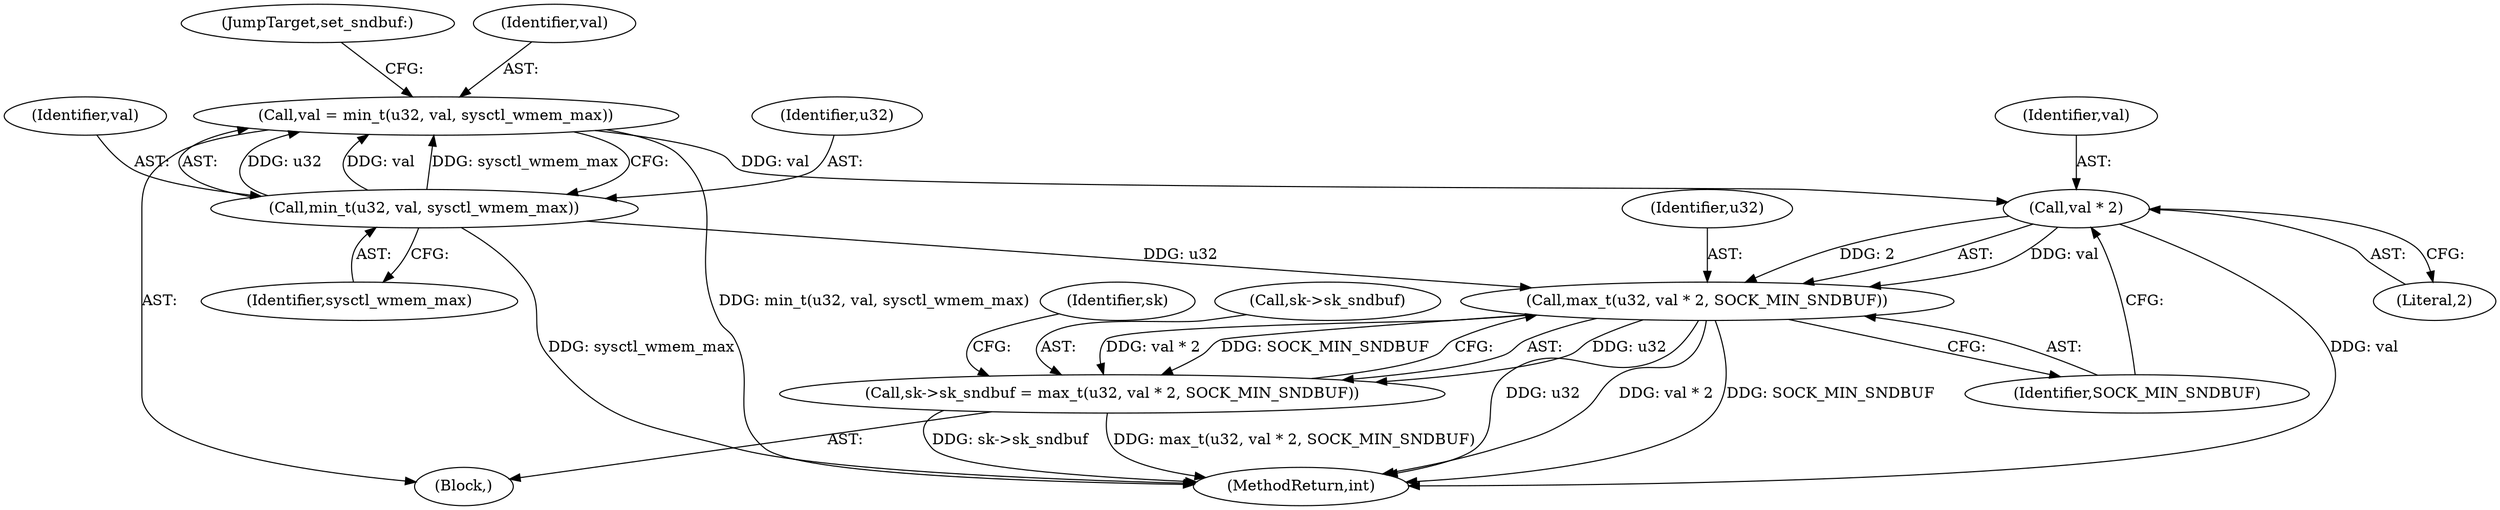 digraph "1_linux_b98b0bc8c431e3ceb4b26b0dfc8db509518fb290@del" {
"1000238" [label="(Call,val * 2)"];
"1000220" [label="(Call,val = min_t(u32, val, sysctl_wmem_max))"];
"1000222" [label="(Call,min_t(u32, val, sysctl_wmem_max))"];
"1000236" [label="(Call,max_t(u32, val * 2, SOCK_MIN_SNDBUF))"];
"1000232" [label="(Call,sk->sk_sndbuf = max_t(u32, val * 2, SOCK_MIN_SNDBUF))"];
"1000224" [label="(Identifier,val)"];
"1000225" [label="(Identifier,sysctl_wmem_max)"];
"1000232" [label="(Call,sk->sk_sndbuf = max_t(u32, val * 2, SOCK_MIN_SNDBUF))"];
"1000241" [label="(Identifier,SOCK_MIN_SNDBUF)"];
"1000237" [label="(Identifier,u32)"];
"1000220" [label="(Call,val = min_t(u32, val, sysctl_wmem_max))"];
"1000163" [label="(Block,)"];
"1000226" [label="(JumpTarget,set_sndbuf:)"];
"1000223" [label="(Identifier,u32)"];
"1000222" [label="(Call,min_t(u32, val, sysctl_wmem_max))"];
"1000240" [label="(Literal,2)"];
"1000239" [label="(Identifier,val)"];
"1000233" [label="(Call,sk->sk_sndbuf)"];
"1000243" [label="(Identifier,sk)"];
"1000221" [label="(Identifier,val)"];
"1000238" [label="(Call,val * 2)"];
"1000890" [label="(MethodReturn,int)"];
"1000236" [label="(Call,max_t(u32, val * 2, SOCK_MIN_SNDBUF))"];
"1000238" -> "1000236"  [label="AST: "];
"1000238" -> "1000240"  [label="CFG: "];
"1000239" -> "1000238"  [label="AST: "];
"1000240" -> "1000238"  [label="AST: "];
"1000241" -> "1000238"  [label="CFG: "];
"1000238" -> "1000890"  [label="DDG: val"];
"1000238" -> "1000236"  [label="DDG: val"];
"1000238" -> "1000236"  [label="DDG: 2"];
"1000220" -> "1000238"  [label="DDG: val"];
"1000220" -> "1000163"  [label="AST: "];
"1000220" -> "1000222"  [label="CFG: "];
"1000221" -> "1000220"  [label="AST: "];
"1000222" -> "1000220"  [label="AST: "];
"1000226" -> "1000220"  [label="CFG: "];
"1000220" -> "1000890"  [label="DDG: min_t(u32, val, sysctl_wmem_max)"];
"1000222" -> "1000220"  [label="DDG: u32"];
"1000222" -> "1000220"  [label="DDG: val"];
"1000222" -> "1000220"  [label="DDG: sysctl_wmem_max"];
"1000222" -> "1000225"  [label="CFG: "];
"1000223" -> "1000222"  [label="AST: "];
"1000224" -> "1000222"  [label="AST: "];
"1000225" -> "1000222"  [label="AST: "];
"1000222" -> "1000890"  [label="DDG: sysctl_wmem_max"];
"1000222" -> "1000236"  [label="DDG: u32"];
"1000236" -> "1000232"  [label="AST: "];
"1000236" -> "1000241"  [label="CFG: "];
"1000237" -> "1000236"  [label="AST: "];
"1000241" -> "1000236"  [label="AST: "];
"1000232" -> "1000236"  [label="CFG: "];
"1000236" -> "1000890"  [label="DDG: u32"];
"1000236" -> "1000890"  [label="DDG: val * 2"];
"1000236" -> "1000890"  [label="DDG: SOCK_MIN_SNDBUF"];
"1000236" -> "1000232"  [label="DDG: u32"];
"1000236" -> "1000232"  [label="DDG: val * 2"];
"1000236" -> "1000232"  [label="DDG: SOCK_MIN_SNDBUF"];
"1000232" -> "1000163"  [label="AST: "];
"1000233" -> "1000232"  [label="AST: "];
"1000243" -> "1000232"  [label="CFG: "];
"1000232" -> "1000890"  [label="DDG: sk->sk_sndbuf"];
"1000232" -> "1000890"  [label="DDG: max_t(u32, val * 2, SOCK_MIN_SNDBUF)"];
}
